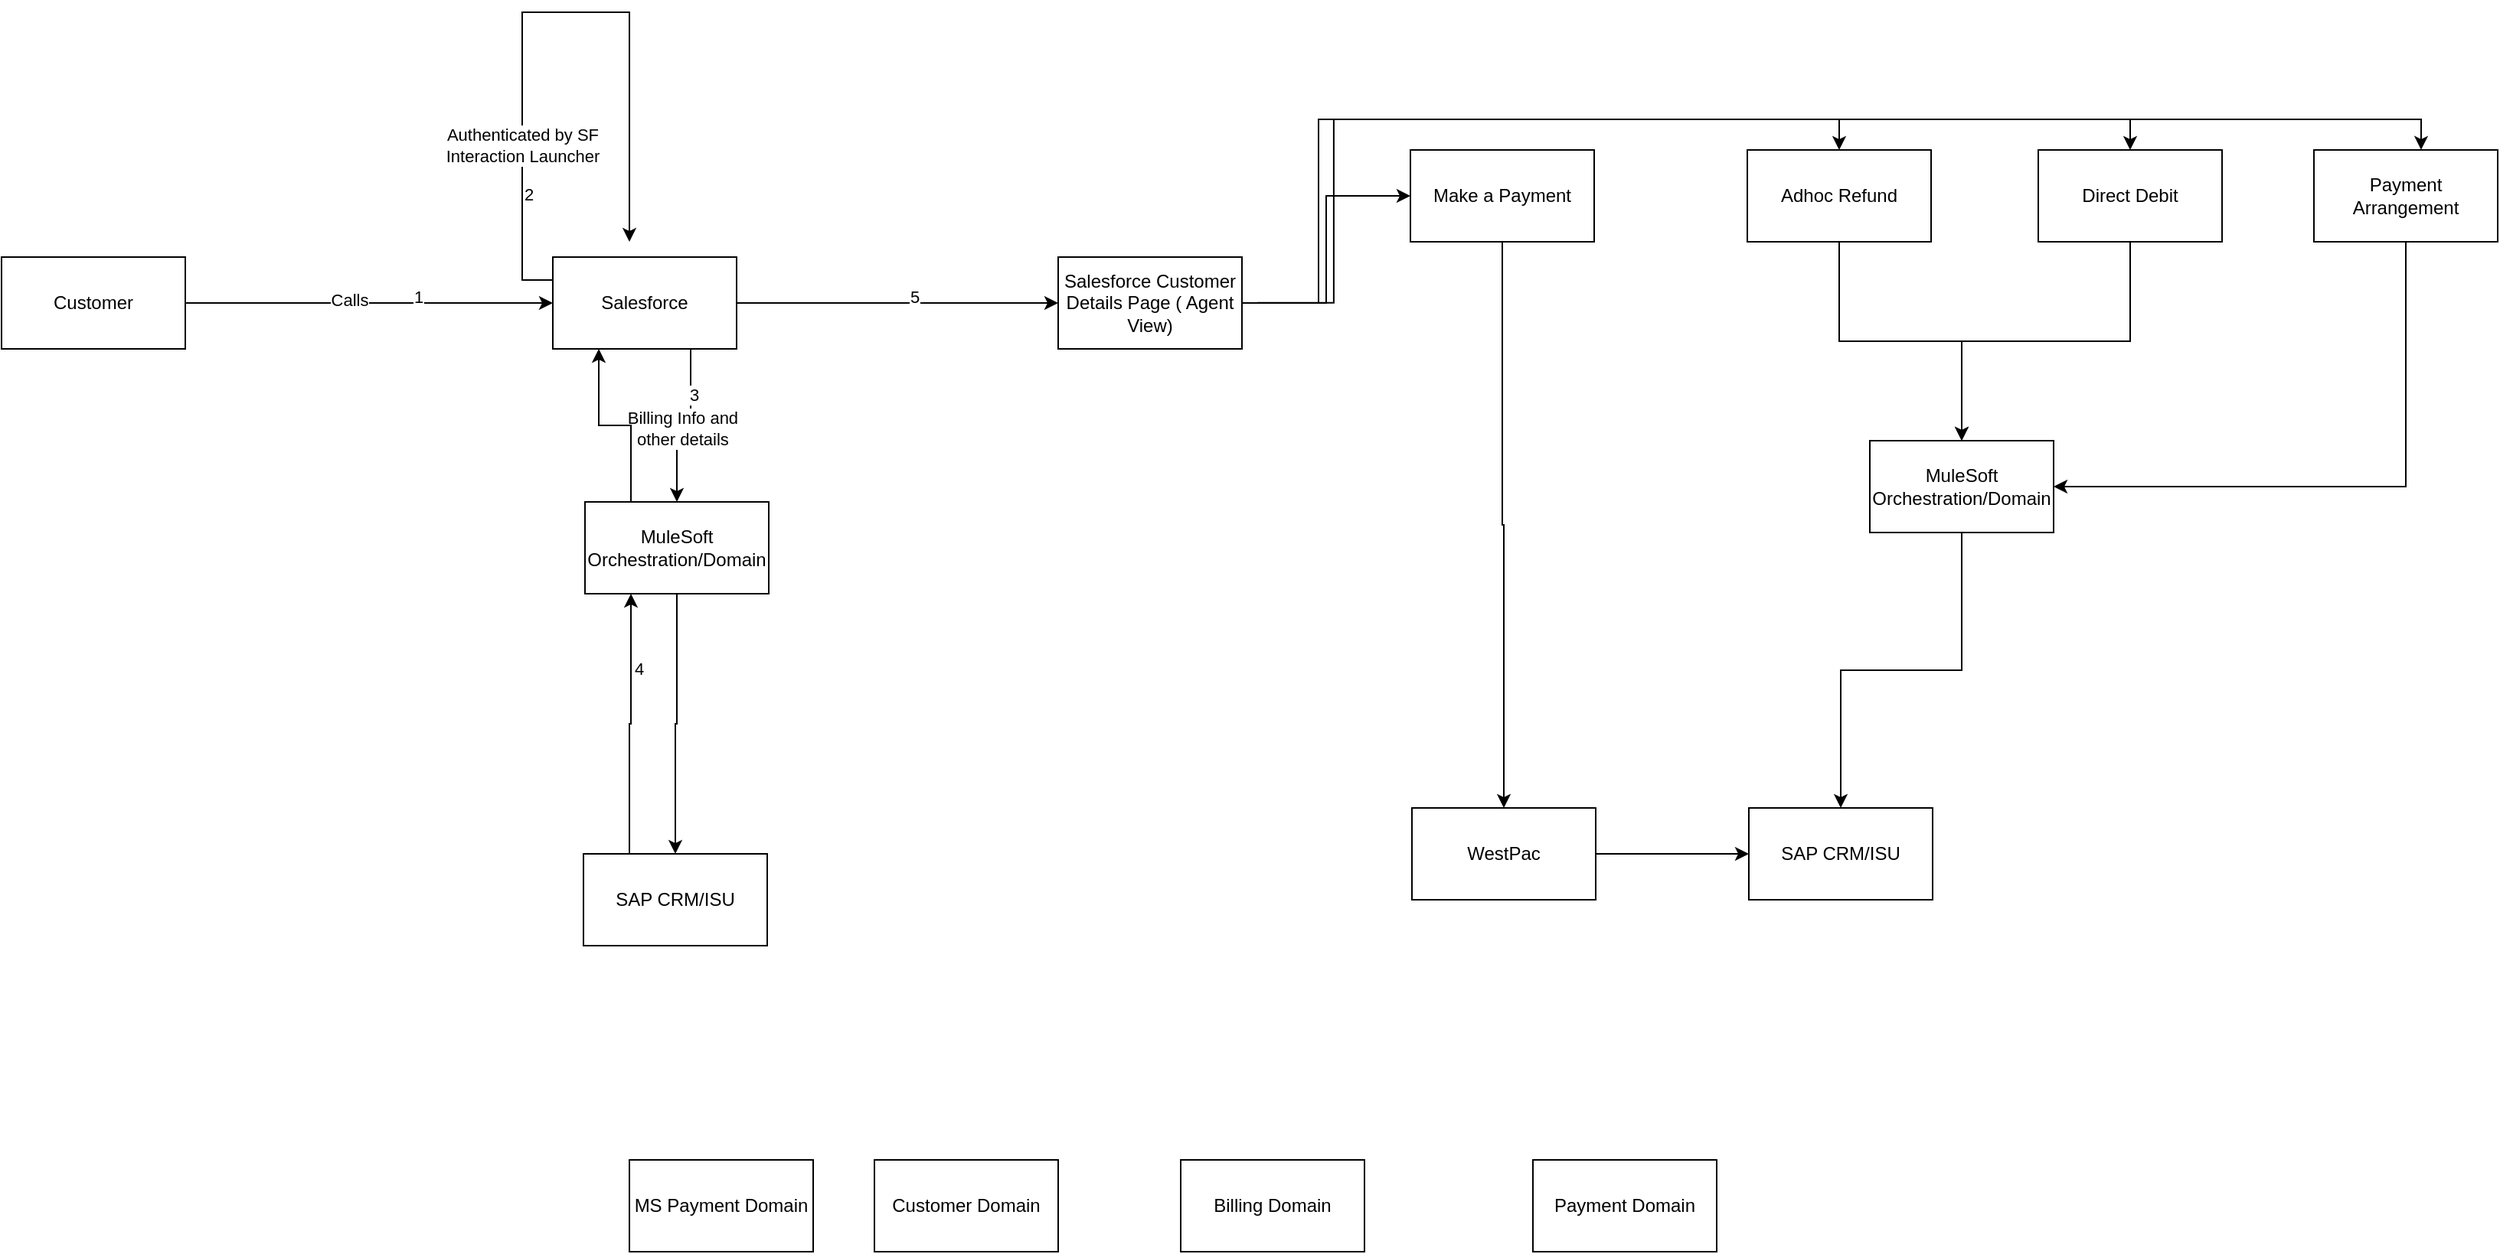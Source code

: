 <mxfile version="26.0.10">
  <diagram name="Page-1" id="iQu3nyqo9eot8f81149F">
    <mxGraphModel dx="1901" dy="2141" grid="1" gridSize="10" guides="1" tooltips="1" connect="1" arrows="1" fold="1" page="1" pageScale="1" pageWidth="850" pageHeight="1100" math="0" shadow="0">
      <root>
        <mxCell id="0" />
        <mxCell id="1" parent="0" />
        <mxCell id="WT15TES9iAEyX-zyvtR5-6" value="" style="edgeStyle=orthogonalEdgeStyle;rounded=0;orthogonalLoop=1;jettySize=auto;html=1;" edge="1" parent="1" source="WT15TES9iAEyX-zyvtR5-1" target="WT15TES9iAEyX-zyvtR5-2">
          <mxGeometry relative="1" as="geometry" />
        </mxCell>
        <mxCell id="WT15TES9iAEyX-zyvtR5-8" value="Calls" style="edgeLabel;html=1;align=center;verticalAlign=middle;resizable=0;points=[];" vertex="1" connectable="0" parent="WT15TES9iAEyX-zyvtR5-6">
          <mxGeometry x="-0.109" y="2" relative="1" as="geometry">
            <mxPoint as="offset" />
          </mxGeometry>
        </mxCell>
        <mxCell id="WT15TES9iAEyX-zyvtR5-24" value="1" style="edgeLabel;html=1;align=center;verticalAlign=middle;resizable=0;points=[];" vertex="1" connectable="0" parent="WT15TES9iAEyX-zyvtR5-6">
          <mxGeometry x="0.264" y="4" relative="1" as="geometry">
            <mxPoint as="offset" />
          </mxGeometry>
        </mxCell>
        <mxCell id="WT15TES9iAEyX-zyvtR5-1" value="Customer" style="rounded=0;whiteSpace=wrap;html=1;" vertex="1" parent="1">
          <mxGeometry x="30" y="90" width="120" height="60" as="geometry" />
        </mxCell>
        <mxCell id="WT15TES9iAEyX-zyvtR5-18" style="edgeStyle=orthogonalEdgeStyle;rounded=0;orthogonalLoop=1;jettySize=auto;html=1;exitX=0.75;exitY=1;exitDx=0;exitDy=0;" edge="1" parent="1" source="WT15TES9iAEyX-zyvtR5-2" target="WT15TES9iAEyX-zyvtR5-46">
          <mxGeometry relative="1" as="geometry">
            <mxPoint x="480" y="480" as="targetPoint" />
          </mxGeometry>
        </mxCell>
        <mxCell id="WT15TES9iAEyX-zyvtR5-19" value="Billing Info and&amp;nbsp;&lt;div&gt;other details&amp;nbsp;&lt;/div&gt;" style="edgeLabel;html=1;align=center;verticalAlign=middle;resizable=0;points=[];" vertex="1" connectable="0" parent="WT15TES9iAEyX-zyvtR5-18">
          <mxGeometry x="-0.012" y="2" relative="1" as="geometry">
            <mxPoint as="offset" />
          </mxGeometry>
        </mxCell>
        <mxCell id="WT15TES9iAEyX-zyvtR5-26" value="3" style="edgeLabel;html=1;align=center;verticalAlign=middle;resizable=0;points=[];" vertex="1" connectable="0" parent="WT15TES9iAEyX-zyvtR5-18">
          <mxGeometry x="-0.445" y="2" relative="1" as="geometry">
            <mxPoint as="offset" />
          </mxGeometry>
        </mxCell>
        <mxCell id="WT15TES9iAEyX-zyvtR5-21" style="edgeStyle=orthogonalEdgeStyle;rounded=0;orthogonalLoop=1;jettySize=auto;html=1;exitX=0;exitY=0.25;exitDx=0;exitDy=0;" edge="1" parent="1" source="WT15TES9iAEyX-zyvtR5-2">
          <mxGeometry relative="1" as="geometry">
            <mxPoint x="440" y="80" as="targetPoint" />
            <Array as="points">
              <mxPoint x="370" y="105" />
              <mxPoint x="370" y="-70" />
              <mxPoint x="440" y="-70" />
            </Array>
          </mxGeometry>
        </mxCell>
        <mxCell id="WT15TES9iAEyX-zyvtR5-22" value="Authenticated by SF&lt;div&gt;Interaction Launcher&lt;/div&gt;" style="edgeLabel;html=1;align=center;verticalAlign=middle;resizable=0;points=[];" vertex="1" connectable="0" parent="WT15TES9iAEyX-zyvtR5-21">
          <mxGeometry x="-0.483" relative="1" as="geometry">
            <mxPoint y="-1" as="offset" />
          </mxGeometry>
        </mxCell>
        <mxCell id="WT15TES9iAEyX-zyvtR5-25" value="2" style="edgeLabel;html=1;align=center;verticalAlign=middle;resizable=0;points=[];" vertex="1" connectable="0" parent="WT15TES9iAEyX-zyvtR5-21">
          <mxGeometry x="-0.637" y="-4" relative="1" as="geometry">
            <mxPoint y="-1" as="offset" />
          </mxGeometry>
        </mxCell>
        <mxCell id="WT15TES9iAEyX-zyvtR5-28" style="edgeStyle=orthogonalEdgeStyle;rounded=0;orthogonalLoop=1;jettySize=auto;html=1;exitX=1;exitY=0.5;exitDx=0;exitDy=0;entryX=0;entryY=0.5;entryDx=0;entryDy=0;" edge="1" parent="1" source="WT15TES9iAEyX-zyvtR5-2" target="WT15TES9iAEyX-zyvtR5-12">
          <mxGeometry relative="1" as="geometry" />
        </mxCell>
        <mxCell id="WT15TES9iAEyX-zyvtR5-29" value="5" style="edgeLabel;html=1;align=center;verticalAlign=middle;resizable=0;points=[];" vertex="1" connectable="0" parent="WT15TES9iAEyX-zyvtR5-28">
          <mxGeometry x="0.102" y="4" relative="1" as="geometry">
            <mxPoint as="offset" />
          </mxGeometry>
        </mxCell>
        <mxCell id="WT15TES9iAEyX-zyvtR5-2" value="Salesforce" style="rounded=0;whiteSpace=wrap;html=1;" vertex="1" parent="1">
          <mxGeometry x="390" y="90" width="120" height="60" as="geometry" />
        </mxCell>
        <mxCell id="WT15TES9iAEyX-zyvtR5-3" value="SAP CRM/ISU" style="rounded=0;whiteSpace=wrap;html=1;" vertex="1" parent="1">
          <mxGeometry x="410" y="480" width="120" height="60" as="geometry" />
        </mxCell>
        <mxCell id="WT15TES9iAEyX-zyvtR5-42" style="edgeStyle=orthogonalEdgeStyle;rounded=0;orthogonalLoop=1;jettySize=auto;html=1;exitX=1;exitY=0.5;exitDx=0;exitDy=0;entryX=0;entryY=0.5;entryDx=0;entryDy=0;" edge="1" parent="1" source="WT15TES9iAEyX-zyvtR5-4" target="WT15TES9iAEyX-zyvtR5-36">
          <mxGeometry relative="1" as="geometry" />
        </mxCell>
        <mxCell id="WT15TES9iAEyX-zyvtR5-4" value="WestPac" style="rounded=0;whiteSpace=wrap;html=1;" vertex="1" parent="1">
          <mxGeometry x="951" y="450" width="120" height="60" as="geometry" />
        </mxCell>
        <mxCell id="WT15TES9iAEyX-zyvtR5-37" style="edgeStyle=orthogonalEdgeStyle;rounded=0;orthogonalLoop=1;jettySize=auto;html=1;exitX=1;exitY=0.5;exitDx=0;exitDy=0;entryX=0;entryY=0.5;entryDx=0;entryDy=0;" edge="1" parent="1" source="WT15TES9iAEyX-zyvtR5-12" target="WT15TES9iAEyX-zyvtR5-30">
          <mxGeometry relative="1" as="geometry" />
        </mxCell>
        <mxCell id="WT15TES9iAEyX-zyvtR5-38" style="edgeStyle=orthogonalEdgeStyle;rounded=0;orthogonalLoop=1;jettySize=auto;html=1;exitX=1;exitY=0.5;exitDx=0;exitDy=0;entryX=0.5;entryY=0;entryDx=0;entryDy=0;" edge="1" parent="1" source="WT15TES9iAEyX-zyvtR5-12" target="WT15TES9iAEyX-zyvtR5-35">
          <mxGeometry relative="1" as="geometry">
            <Array as="points">
              <mxPoint x="890" y="120" />
              <mxPoint x="890" />
              <mxPoint x="1230" />
            </Array>
          </mxGeometry>
        </mxCell>
        <mxCell id="WT15TES9iAEyX-zyvtR5-39" style="edgeStyle=orthogonalEdgeStyle;rounded=0;orthogonalLoop=1;jettySize=auto;html=1;exitX=1;exitY=0.5;exitDx=0;exitDy=0;entryX=0.5;entryY=0;entryDx=0;entryDy=0;" edge="1" parent="1" source="WT15TES9iAEyX-zyvtR5-12" target="WT15TES9iAEyX-zyvtR5-34">
          <mxGeometry relative="1" as="geometry">
            <Array as="points">
              <mxPoint x="890" y="120" />
              <mxPoint x="890" />
              <mxPoint x="1420" />
            </Array>
          </mxGeometry>
        </mxCell>
        <mxCell id="WT15TES9iAEyX-zyvtR5-40" style="edgeStyle=orthogonalEdgeStyle;rounded=0;orthogonalLoop=1;jettySize=auto;html=1;exitX=1;exitY=0.5;exitDx=0;exitDy=0;entryX=0.5;entryY=0;entryDx=0;entryDy=0;" edge="1" parent="1">
          <mxGeometry relative="1" as="geometry">
            <mxPoint x="849.97" y="119.93" as="sourcePoint" />
            <mxPoint x="1609.97" y="19.93" as="targetPoint" />
            <Array as="points">
              <mxPoint x="899.97" y="119.93" />
              <mxPoint x="899.97" y="-0.07" />
              <mxPoint x="1609.97" y="-0.07" />
            </Array>
          </mxGeometry>
        </mxCell>
        <mxCell id="WT15TES9iAEyX-zyvtR5-12" value="Salesforce Customer Details Page ( Agent View)" style="rounded=0;whiteSpace=wrap;html=1;" vertex="1" parent="1">
          <mxGeometry x="720" y="90" width="120" height="60" as="geometry" />
        </mxCell>
        <mxCell id="WT15TES9iAEyX-zyvtR5-23" style="edgeStyle=orthogonalEdgeStyle;rounded=0;orthogonalLoop=1;jettySize=auto;html=1;exitX=0.25;exitY=0;exitDx=0;exitDy=0;entryX=0.25;entryY=1;entryDx=0;entryDy=0;" edge="1" parent="1" source="WT15TES9iAEyX-zyvtR5-3" target="WT15TES9iAEyX-zyvtR5-46">
          <mxGeometry relative="1" as="geometry" />
        </mxCell>
        <mxCell id="WT15TES9iAEyX-zyvtR5-27" value="4" style="edgeLabel;html=1;align=center;verticalAlign=middle;resizable=0;points=[];" vertex="1" connectable="0" parent="WT15TES9iAEyX-zyvtR5-23">
          <mxGeometry x="0.439" y="-5" relative="1" as="geometry">
            <mxPoint y="1" as="offset" />
          </mxGeometry>
        </mxCell>
        <mxCell id="WT15TES9iAEyX-zyvtR5-41" style="edgeStyle=orthogonalEdgeStyle;rounded=0;orthogonalLoop=1;jettySize=auto;html=1;exitX=0.5;exitY=1;exitDx=0;exitDy=0;" edge="1" parent="1" source="WT15TES9iAEyX-zyvtR5-30" target="WT15TES9iAEyX-zyvtR5-4">
          <mxGeometry relative="1" as="geometry" />
        </mxCell>
        <mxCell id="WT15TES9iAEyX-zyvtR5-30" value="Make a Payment" style="rounded=0;whiteSpace=wrap;html=1;" vertex="1" parent="1">
          <mxGeometry x="950" y="20" width="120" height="60" as="geometry" />
        </mxCell>
        <mxCell id="WT15TES9iAEyX-zyvtR5-45" style="edgeStyle=orthogonalEdgeStyle;rounded=0;orthogonalLoop=1;jettySize=auto;html=1;exitX=0.5;exitY=1;exitDx=0;exitDy=0;entryX=1;entryY=0.5;entryDx=0;entryDy=0;" edge="1" parent="1" source="WT15TES9iAEyX-zyvtR5-33" target="WT15TES9iAEyX-zyvtR5-47">
          <mxGeometry relative="1" as="geometry" />
        </mxCell>
        <mxCell id="WT15TES9iAEyX-zyvtR5-33" value="Payment Arrangement" style="rounded=0;whiteSpace=wrap;html=1;" vertex="1" parent="1">
          <mxGeometry x="1540" y="20" width="120" height="60" as="geometry" />
        </mxCell>
        <mxCell id="WT15TES9iAEyX-zyvtR5-44" style="edgeStyle=orthogonalEdgeStyle;rounded=0;orthogonalLoop=1;jettySize=auto;html=1;exitX=0.5;exitY=1;exitDx=0;exitDy=0;" edge="1" parent="1" source="WT15TES9iAEyX-zyvtR5-34" target="WT15TES9iAEyX-zyvtR5-47">
          <mxGeometry relative="1" as="geometry" />
        </mxCell>
        <mxCell id="WT15TES9iAEyX-zyvtR5-34" value="Direct Debit" style="rounded=0;whiteSpace=wrap;html=1;" vertex="1" parent="1">
          <mxGeometry x="1360" y="20" width="120" height="60" as="geometry" />
        </mxCell>
        <mxCell id="WT15TES9iAEyX-zyvtR5-43" style="edgeStyle=orthogonalEdgeStyle;rounded=0;orthogonalLoop=1;jettySize=auto;html=1;exitX=0.5;exitY=1;exitDx=0;exitDy=0;" edge="1" parent="1" source="WT15TES9iAEyX-zyvtR5-35" target="WT15TES9iAEyX-zyvtR5-47">
          <mxGeometry relative="1" as="geometry" />
        </mxCell>
        <mxCell id="WT15TES9iAEyX-zyvtR5-35" value="Adhoc Refund" style="rounded=0;whiteSpace=wrap;html=1;" vertex="1" parent="1">
          <mxGeometry x="1170" y="20" width="120" height="60" as="geometry" />
        </mxCell>
        <mxCell id="WT15TES9iAEyX-zyvtR5-36" value="SAP CRM/ISU" style="rounded=0;whiteSpace=wrap;html=1;" vertex="1" parent="1">
          <mxGeometry x="1171" y="450" width="120" height="60" as="geometry" />
        </mxCell>
        <mxCell id="WT15TES9iAEyX-zyvtR5-50" value="" style="edgeStyle=orthogonalEdgeStyle;rounded=0;orthogonalLoop=1;jettySize=auto;html=1;entryX=0.5;entryY=0;entryDx=0;entryDy=0;" edge="1" parent="1" source="WT15TES9iAEyX-zyvtR5-46" target="WT15TES9iAEyX-zyvtR5-3">
          <mxGeometry relative="1" as="geometry">
            <mxPoint x="570" y="390" as="targetPoint" />
          </mxGeometry>
        </mxCell>
        <mxCell id="WT15TES9iAEyX-zyvtR5-51" style="edgeStyle=orthogonalEdgeStyle;rounded=0;orthogonalLoop=1;jettySize=auto;html=1;exitX=0.25;exitY=0;exitDx=0;exitDy=0;entryX=0.25;entryY=1;entryDx=0;entryDy=0;" edge="1" parent="1" source="WT15TES9iAEyX-zyvtR5-46" target="WT15TES9iAEyX-zyvtR5-2">
          <mxGeometry relative="1" as="geometry" />
        </mxCell>
        <mxCell id="WT15TES9iAEyX-zyvtR5-46" value="MuleSoft Orchestration/Domain" style="rounded=0;whiteSpace=wrap;html=1;" vertex="1" parent="1">
          <mxGeometry x="411" y="250" width="120" height="60" as="geometry" />
        </mxCell>
        <mxCell id="WT15TES9iAEyX-zyvtR5-48" style="edgeStyle=orthogonalEdgeStyle;rounded=0;orthogonalLoop=1;jettySize=auto;html=1;exitX=0.5;exitY=1;exitDx=0;exitDy=0;" edge="1" parent="1" source="WT15TES9iAEyX-zyvtR5-47" target="WT15TES9iAEyX-zyvtR5-36">
          <mxGeometry relative="1" as="geometry" />
        </mxCell>
        <mxCell id="WT15TES9iAEyX-zyvtR5-47" value="MuleSoft Orchestration/Domain" style="rounded=0;whiteSpace=wrap;html=1;" vertex="1" parent="1">
          <mxGeometry x="1250" y="210" width="120" height="60" as="geometry" />
        </mxCell>
        <mxCell id="WT15TES9iAEyX-zyvtR5-52" value="MS Payment Domain" style="rounded=0;whiteSpace=wrap;html=1;" vertex="1" parent="1">
          <mxGeometry x="440" y="680" width="120" height="60" as="geometry" />
        </mxCell>
        <mxCell id="WT15TES9iAEyX-zyvtR5-53" value="Customer Domain" style="rounded=0;whiteSpace=wrap;html=1;" vertex="1" parent="1">
          <mxGeometry x="600" y="680" width="120" height="60" as="geometry" />
        </mxCell>
        <mxCell id="WT15TES9iAEyX-zyvtR5-54" value="Billing Domain" style="rounded=0;whiteSpace=wrap;html=1;" vertex="1" parent="1">
          <mxGeometry x="800" y="680" width="120" height="60" as="geometry" />
        </mxCell>
        <mxCell id="WT15TES9iAEyX-zyvtR5-56" value="Payment Domain" style="rounded=0;whiteSpace=wrap;html=1;" vertex="1" parent="1">
          <mxGeometry x="1030" y="680" width="120" height="60" as="geometry" />
        </mxCell>
      </root>
    </mxGraphModel>
  </diagram>
</mxfile>
